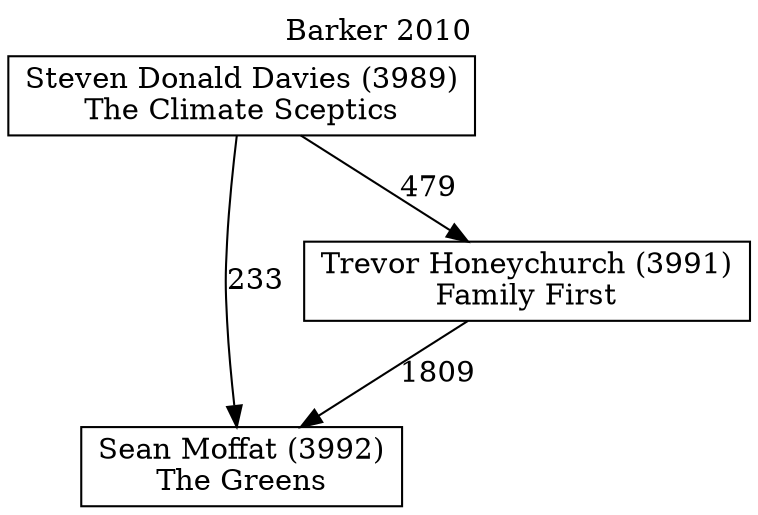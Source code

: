 // House preference flow
digraph "Sean Moffat (3992)_Barker_2010" {
	graph [label="Barker 2010" labelloc=t mclimit=10]
	node [shape=box]
	"Sean Moffat (3992)" [label="Sean Moffat (3992)
The Greens"]
	"Steven Donald Davies (3989)" [label="Steven Donald Davies (3989)
The Climate Sceptics"]
	"Trevor Honeychurch (3991)" [label="Trevor Honeychurch (3991)
Family First"]
	"Steven Donald Davies (3989)" -> "Sean Moffat (3992)" [label=233]
	"Steven Donald Davies (3989)" -> "Trevor Honeychurch (3991)" [label=479]
	"Trevor Honeychurch (3991)" -> "Sean Moffat (3992)" [label=1809]
}
